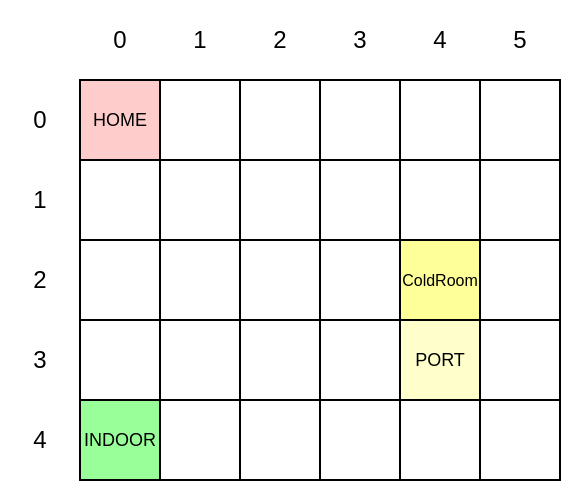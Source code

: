<mxfile version="23.0.1" type="device">
  <diagram name="Pagina-1" id="Gy2uIDCW-fyqZJ9Ii4V0">
    <mxGraphModel dx="724" dy="431" grid="1" gridSize="10" guides="1" tooltips="1" connect="1" arrows="1" fold="1" page="1" pageScale="1" pageWidth="827" pageHeight="1169" math="0" shadow="0">
      <root>
        <mxCell id="0" />
        <mxCell id="1" parent="0" />
        <mxCell id="zl9P4B_RdI1sMgwbMqcO-2" value="HOME" style="whiteSpace=wrap;html=1;aspect=fixed;fillColor=#FFCCCC;fontSize=9;" vertex="1" parent="1">
          <mxGeometry x="280" y="280" width="40" height="40" as="geometry" />
        </mxCell>
        <mxCell id="zl9P4B_RdI1sMgwbMqcO-3" value="" style="whiteSpace=wrap;html=1;aspect=fixed;fillColor=none;" vertex="1" parent="1">
          <mxGeometry x="320" y="280" width="40" height="40" as="geometry" />
        </mxCell>
        <mxCell id="zl9P4B_RdI1sMgwbMqcO-4" value="" style="whiteSpace=wrap;html=1;aspect=fixed;fillColor=none;" vertex="1" parent="1">
          <mxGeometry x="360" y="280" width="40" height="40" as="geometry" />
        </mxCell>
        <mxCell id="zl9P4B_RdI1sMgwbMqcO-5" value="" style="whiteSpace=wrap;html=1;aspect=fixed;fillColor=none;" vertex="1" parent="1">
          <mxGeometry x="400" y="280" width="40" height="40" as="geometry" />
        </mxCell>
        <mxCell id="zl9P4B_RdI1sMgwbMqcO-6" value="" style="whiteSpace=wrap;html=1;aspect=fixed;fillColor=none;" vertex="1" parent="1">
          <mxGeometry x="440" y="280" width="40" height="40" as="geometry" />
        </mxCell>
        <mxCell id="zl9P4B_RdI1sMgwbMqcO-7" value="" style="whiteSpace=wrap;html=1;aspect=fixed;fillColor=none;" vertex="1" parent="1">
          <mxGeometry x="480" y="280" width="40" height="40" as="geometry" />
        </mxCell>
        <mxCell id="zl9P4B_RdI1sMgwbMqcO-8" value="" style="whiteSpace=wrap;html=1;aspect=fixed;fillColor=none;" vertex="1" parent="1">
          <mxGeometry x="280" y="320" width="40" height="40" as="geometry" />
        </mxCell>
        <mxCell id="zl9P4B_RdI1sMgwbMqcO-9" value="" style="whiteSpace=wrap;html=1;aspect=fixed;fillColor=none;" vertex="1" parent="1">
          <mxGeometry x="320" y="320" width="40" height="40" as="geometry" />
        </mxCell>
        <mxCell id="zl9P4B_RdI1sMgwbMqcO-10" value="" style="whiteSpace=wrap;html=1;aspect=fixed;fillColor=none;" vertex="1" parent="1">
          <mxGeometry x="360" y="320" width="40" height="40" as="geometry" />
        </mxCell>
        <mxCell id="zl9P4B_RdI1sMgwbMqcO-11" value="" style="whiteSpace=wrap;html=1;aspect=fixed;fillColor=none;" vertex="1" parent="1">
          <mxGeometry x="400" y="320" width="40" height="40" as="geometry" />
        </mxCell>
        <mxCell id="zl9P4B_RdI1sMgwbMqcO-12" value="" style="whiteSpace=wrap;html=1;aspect=fixed;fillColor=none;" vertex="1" parent="1">
          <mxGeometry x="440" y="320" width="40" height="40" as="geometry" />
        </mxCell>
        <mxCell id="zl9P4B_RdI1sMgwbMqcO-13" value="" style="whiteSpace=wrap;html=1;aspect=fixed;fillColor=none;" vertex="1" parent="1">
          <mxGeometry x="480" y="320" width="40" height="40" as="geometry" />
        </mxCell>
        <mxCell id="zl9P4B_RdI1sMgwbMqcO-14" value="" style="whiteSpace=wrap;html=1;aspect=fixed;fillColor=none;" vertex="1" parent="1">
          <mxGeometry x="280" y="360" width="40" height="40" as="geometry" />
        </mxCell>
        <mxCell id="zl9P4B_RdI1sMgwbMqcO-15" value="" style="whiteSpace=wrap;html=1;aspect=fixed;fillColor=none;" vertex="1" parent="1">
          <mxGeometry x="320" y="360" width="40" height="40" as="geometry" />
        </mxCell>
        <mxCell id="zl9P4B_RdI1sMgwbMqcO-16" value="" style="whiteSpace=wrap;html=1;aspect=fixed;fillColor=none;" vertex="1" parent="1">
          <mxGeometry x="360" y="360" width="40" height="40" as="geometry" />
        </mxCell>
        <mxCell id="zl9P4B_RdI1sMgwbMqcO-17" value="" style="whiteSpace=wrap;html=1;aspect=fixed;fillColor=none;" vertex="1" parent="1">
          <mxGeometry x="400" y="360" width="40" height="40" as="geometry" />
        </mxCell>
        <mxCell id="zl9P4B_RdI1sMgwbMqcO-18" value="ColdRoom" style="whiteSpace=wrap;html=1;aspect=fixed;fillColor=#FFFF99;fontSize=8;" vertex="1" parent="1">
          <mxGeometry x="440" y="360" width="40" height="40" as="geometry" />
        </mxCell>
        <mxCell id="zl9P4B_RdI1sMgwbMqcO-19" value="" style="whiteSpace=wrap;html=1;aspect=fixed;fillColor=none;" vertex="1" parent="1">
          <mxGeometry x="480" y="360" width="40" height="40" as="geometry" />
        </mxCell>
        <mxCell id="zl9P4B_RdI1sMgwbMqcO-20" value="" style="whiteSpace=wrap;html=1;aspect=fixed;fillColor=none;" vertex="1" parent="1">
          <mxGeometry x="280" y="400" width="40" height="40" as="geometry" />
        </mxCell>
        <mxCell id="zl9P4B_RdI1sMgwbMqcO-21" value="" style="whiteSpace=wrap;html=1;aspect=fixed;fillColor=none;" vertex="1" parent="1">
          <mxGeometry x="320" y="400" width="40" height="40" as="geometry" />
        </mxCell>
        <mxCell id="zl9P4B_RdI1sMgwbMqcO-22" value="" style="whiteSpace=wrap;html=1;aspect=fixed;fillColor=none;" vertex="1" parent="1">
          <mxGeometry x="360" y="400" width="40" height="40" as="geometry" />
        </mxCell>
        <mxCell id="zl9P4B_RdI1sMgwbMqcO-23" value="" style="whiteSpace=wrap;html=1;aspect=fixed;fillColor=none;" vertex="1" parent="1">
          <mxGeometry x="400" y="400" width="40" height="40" as="geometry" />
        </mxCell>
        <mxCell id="zl9P4B_RdI1sMgwbMqcO-24" value="PORT" style="whiteSpace=wrap;html=1;aspect=fixed;fillColor=#FFFFCC;fontSize=9;" vertex="1" parent="1">
          <mxGeometry x="440" y="400" width="40" height="40" as="geometry" />
        </mxCell>
        <mxCell id="zl9P4B_RdI1sMgwbMqcO-25" value="" style="whiteSpace=wrap;html=1;aspect=fixed;fillColor=none;" vertex="1" parent="1">
          <mxGeometry x="480" y="400" width="40" height="40" as="geometry" />
        </mxCell>
        <mxCell id="zl9P4B_RdI1sMgwbMqcO-32" value="INDOOR" style="whiteSpace=wrap;html=1;aspect=fixed;fillColor=#99FF99;fontSize=9;" vertex="1" parent="1">
          <mxGeometry x="280" y="440" width="40" height="40" as="geometry" />
        </mxCell>
        <mxCell id="zl9P4B_RdI1sMgwbMqcO-33" value="" style="whiteSpace=wrap;html=1;aspect=fixed;fillColor=none;" vertex="1" parent="1">
          <mxGeometry x="320" y="440" width="40" height="40" as="geometry" />
        </mxCell>
        <mxCell id="zl9P4B_RdI1sMgwbMqcO-34" value="" style="whiteSpace=wrap;html=1;aspect=fixed;fillColor=none;" vertex="1" parent="1">
          <mxGeometry x="360" y="440" width="40" height="40" as="geometry" />
        </mxCell>
        <mxCell id="zl9P4B_RdI1sMgwbMqcO-35" value="" style="whiteSpace=wrap;html=1;aspect=fixed;fillColor=none;" vertex="1" parent="1">
          <mxGeometry x="400" y="440" width="40" height="40" as="geometry" />
        </mxCell>
        <mxCell id="zl9P4B_RdI1sMgwbMqcO-36" value="" style="whiteSpace=wrap;html=1;aspect=fixed;fillColor=none;" vertex="1" parent="1">
          <mxGeometry x="440" y="440" width="40" height="40" as="geometry" />
        </mxCell>
        <mxCell id="zl9P4B_RdI1sMgwbMqcO-37" value="" style="whiteSpace=wrap;html=1;aspect=fixed;fillColor=none;" vertex="1" parent="1">
          <mxGeometry x="480" y="440" width="40" height="40" as="geometry" />
        </mxCell>
        <mxCell id="zl9P4B_RdI1sMgwbMqcO-38" value="0" style="text;html=1;strokeColor=none;fillColor=none;align=center;verticalAlign=middle;whiteSpace=wrap;rounded=0;" vertex="1" parent="1">
          <mxGeometry x="280" y="240" width="40" height="40" as="geometry" />
        </mxCell>
        <mxCell id="zl9P4B_RdI1sMgwbMqcO-39" value="1" style="text;html=1;strokeColor=none;fillColor=none;align=center;verticalAlign=middle;whiteSpace=wrap;rounded=0;" vertex="1" parent="1">
          <mxGeometry x="320" y="240" width="40" height="40" as="geometry" />
        </mxCell>
        <mxCell id="zl9P4B_RdI1sMgwbMqcO-40" value="2" style="text;html=1;strokeColor=none;fillColor=none;align=center;verticalAlign=middle;whiteSpace=wrap;rounded=0;" vertex="1" parent="1">
          <mxGeometry x="360" y="240" width="40" height="40" as="geometry" />
        </mxCell>
        <mxCell id="zl9P4B_RdI1sMgwbMqcO-42" value="3" style="text;html=1;strokeColor=none;fillColor=none;align=center;verticalAlign=middle;whiteSpace=wrap;rounded=0;" vertex="1" parent="1">
          <mxGeometry x="400" y="240" width="40" height="40" as="geometry" />
        </mxCell>
        <mxCell id="zl9P4B_RdI1sMgwbMqcO-43" value="4" style="text;html=1;strokeColor=none;fillColor=none;align=center;verticalAlign=middle;whiteSpace=wrap;rounded=0;" vertex="1" parent="1">
          <mxGeometry x="440" y="240" width="40" height="40" as="geometry" />
        </mxCell>
        <mxCell id="zl9P4B_RdI1sMgwbMqcO-44" value="5" style="text;html=1;strokeColor=none;fillColor=none;align=center;verticalAlign=middle;whiteSpace=wrap;rounded=0;" vertex="1" parent="1">
          <mxGeometry x="480" y="240" width="40" height="40" as="geometry" />
        </mxCell>
        <mxCell id="zl9P4B_RdI1sMgwbMqcO-45" value="0" style="text;html=1;strokeColor=none;fillColor=none;align=center;verticalAlign=middle;whiteSpace=wrap;rounded=0;" vertex="1" parent="1">
          <mxGeometry x="240" y="280" width="40" height="40" as="geometry" />
        </mxCell>
        <mxCell id="zl9P4B_RdI1sMgwbMqcO-46" value="1" style="text;html=1;strokeColor=none;fillColor=none;align=center;verticalAlign=middle;whiteSpace=wrap;rounded=0;" vertex="1" parent="1">
          <mxGeometry x="240" y="320" width="40" height="40" as="geometry" />
        </mxCell>
        <mxCell id="zl9P4B_RdI1sMgwbMqcO-47" value="2" style="text;html=1;strokeColor=none;fillColor=none;align=center;verticalAlign=middle;whiteSpace=wrap;rounded=0;" vertex="1" parent="1">
          <mxGeometry x="240" y="360" width="40" height="40" as="geometry" />
        </mxCell>
        <mxCell id="zl9P4B_RdI1sMgwbMqcO-49" value="3" style="text;html=1;strokeColor=none;fillColor=none;align=center;verticalAlign=middle;whiteSpace=wrap;rounded=0;" vertex="1" parent="1">
          <mxGeometry x="240" y="400" width="40" height="40" as="geometry" />
        </mxCell>
        <mxCell id="zl9P4B_RdI1sMgwbMqcO-50" value="4" style="text;html=1;strokeColor=none;fillColor=none;align=center;verticalAlign=middle;whiteSpace=wrap;rounded=0;" vertex="1" parent="1">
          <mxGeometry x="240" y="440" width="40" height="40" as="geometry" />
        </mxCell>
      </root>
    </mxGraphModel>
  </diagram>
</mxfile>
